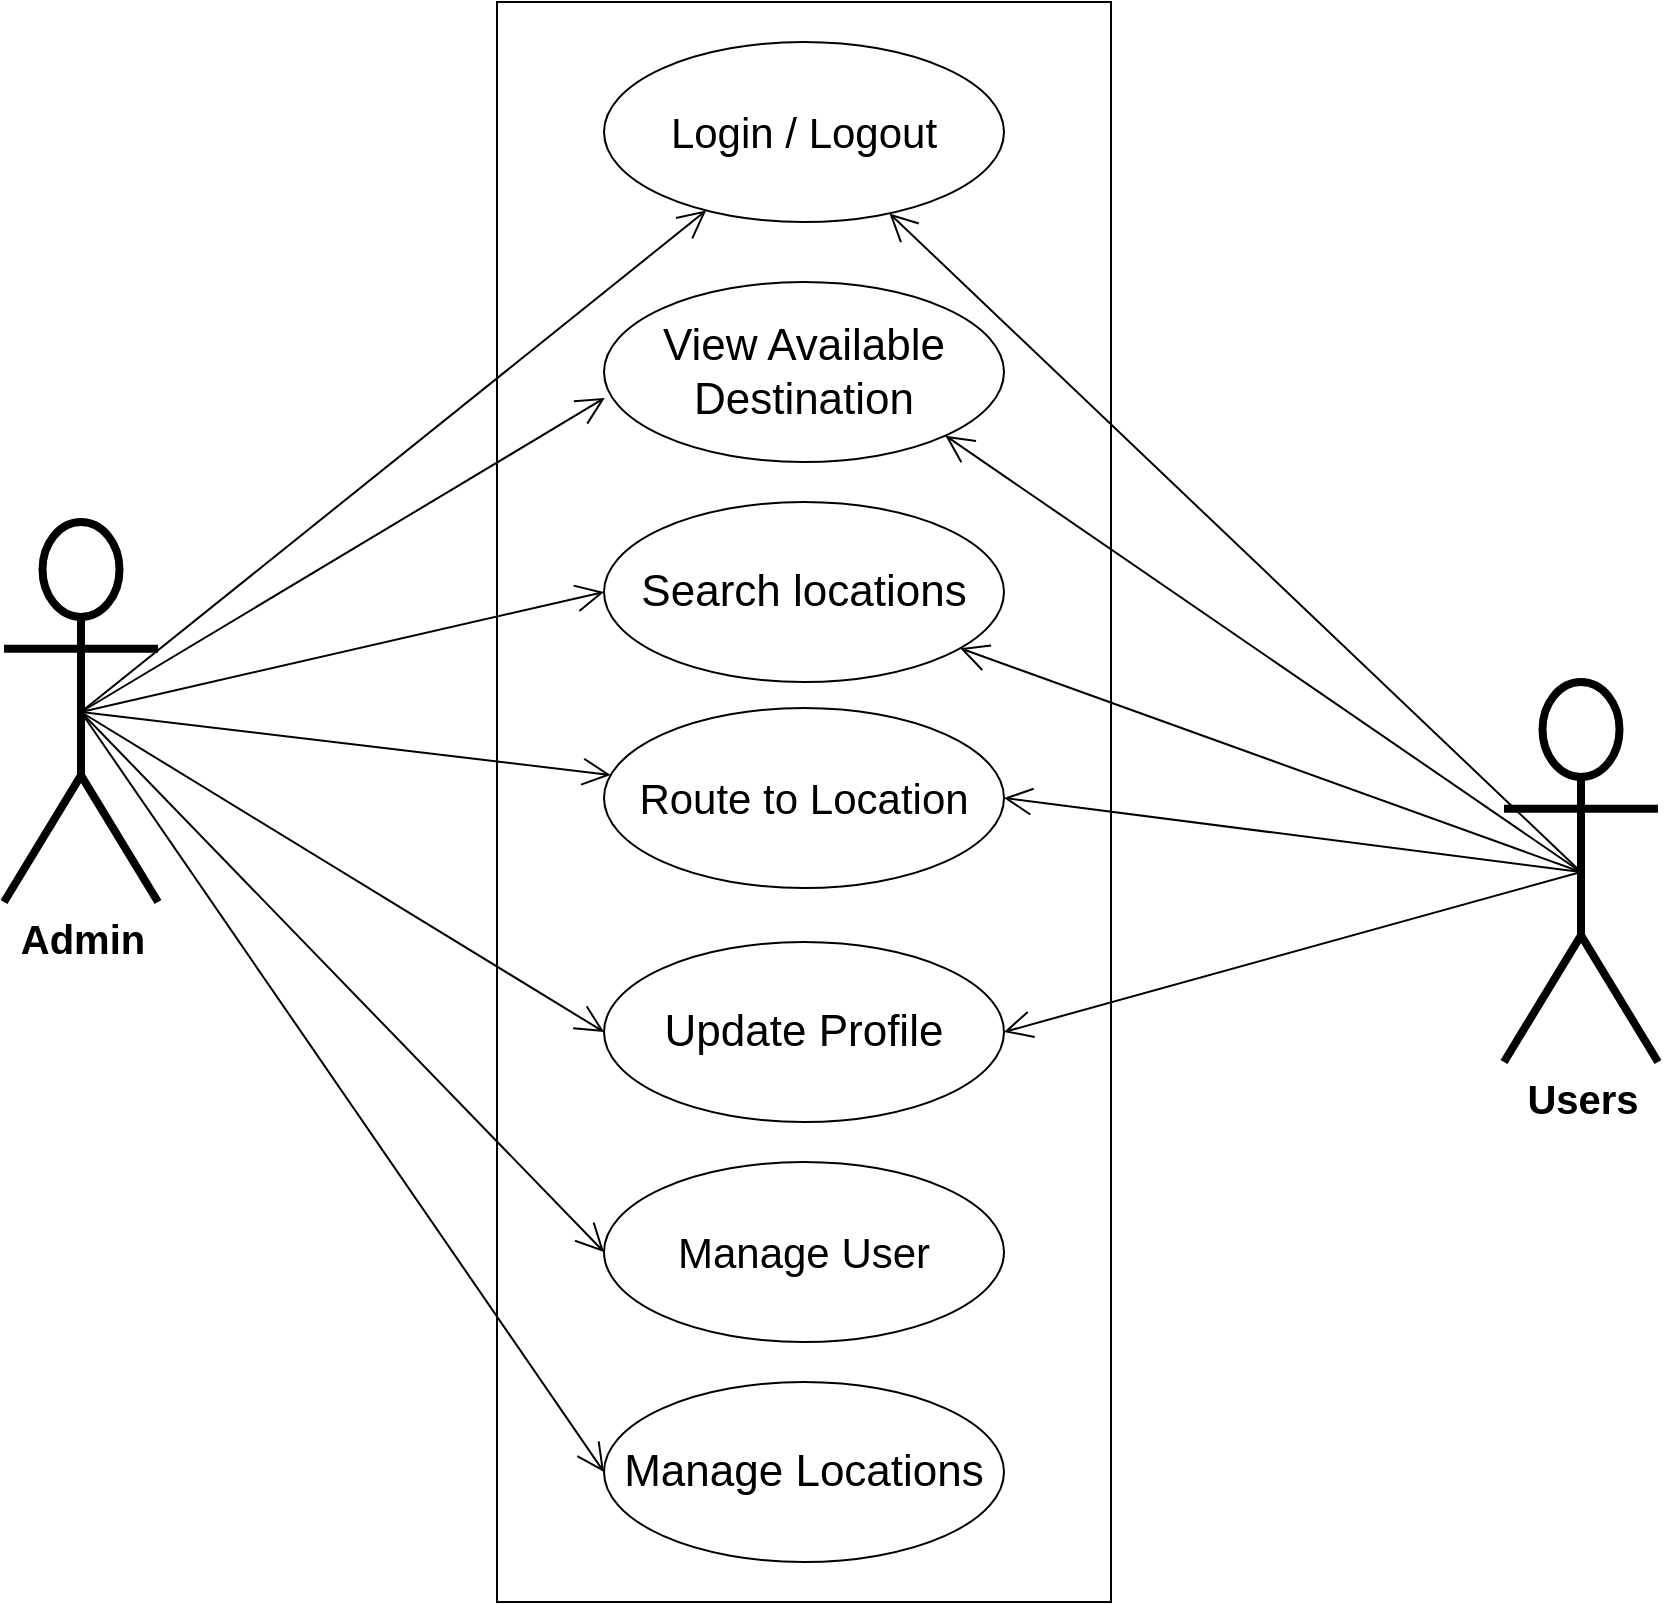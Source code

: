 <mxfile version="13.9.9" type="device" pages="2"><diagram name="Page-1" id="e7e014a7-5840-1c2e-5031-d8a46d1fe8dd"><mxGraphModel dx="3091" dy="2430" grid="1" gridSize="10" guides="1" tooltips="1" connect="1" arrows="1" fold="1" page="1" pageScale="1" pageWidth="1169" pageHeight="826" background="#ffffff" math="0" shadow="0" extFonts="Permanent Marker^https://fonts.googleapis.com/css?family=Permanent+Marker"><root><mxCell id="0"/><mxCell id="1" parent="0"/><mxCell id="Z_jNvDClnr_WPML_4qG5-42" value="" style="rounded=0;whiteSpace=wrap;html=1;" parent="1" vertex="1"><mxGeometry x="1546.5" y="20" width="307" height="800" as="geometry"/></mxCell><mxCell id="Z_jNvDClnr_WPML_4qG5-41" value="&lt;font size=&quot;1&quot;&gt;&lt;b style=&quot;font-size: 20px&quot;&gt;Admin&lt;/b&gt;&lt;/font&gt;" style="shape=umlActor;verticalLabelPosition=bottom;verticalAlign=top;html=1;strokeWidth=4;" parent="1" vertex="1"><mxGeometry x="1300" y="280" width="77" height="190" as="geometry"/></mxCell><mxCell id="Z_jNvDClnr_WPML_4qG5-43" value="&lt;font style=&quot;font-size: 21px&quot;&gt;Login / Logout&lt;/font&gt;" style="ellipse;whiteSpace=wrap;html=1;" parent="1" vertex="1"><mxGeometry x="1600" y="40" width="200" height="90" as="geometry"/></mxCell><mxCell id="Z_jNvDClnr_WPML_4qG5-47" value="&lt;font style=&quot;font-size: 21px&quot;&gt;Route to Location&lt;/font&gt;" style="ellipse;whiteSpace=wrap;html=1;" parent="1" vertex="1"><mxGeometry x="1600" y="373" width="200" height="90" as="geometry"/></mxCell><mxCell id="Z_jNvDClnr_WPML_4qG5-48" value="&lt;span style=&quot;font-size: 22px&quot;&gt;View Available&lt;br&gt;Destination&lt;/span&gt;" style="ellipse;whiteSpace=wrap;html=1;" parent="1" vertex="1"><mxGeometry x="1600" y="160" width="200" height="90" as="geometry"/></mxCell><mxCell id="Z_jNvDClnr_WPML_4qG5-53" value="" style="endArrow=open;endFill=1;endSize=12;html=1;exitX=0.5;exitY=0.5;exitDx=0;exitDy=0;exitPerimeter=0;" parent="1" source="Z_jNvDClnr_WPML_4qG5-41" target="Z_jNvDClnr_WPML_4qG5-43" edge="1"><mxGeometry width="160" relative="1" as="geometry"><mxPoint x="1590" y="400" as="sourcePoint"/><mxPoint x="1750" y="400" as="targetPoint"/></mxGeometry></mxCell><mxCell id="Z_jNvDClnr_WPML_4qG5-55" value="" style="endArrow=open;endFill=1;endSize=12;html=1;exitX=0.5;exitY=0.5;exitDx=0;exitDy=0;exitPerimeter=0;" parent="1" source="Z_jNvDClnr_WPML_4qG5-41" target="Z_jNvDClnr_WPML_4qG5-47" edge="1"><mxGeometry width="160" relative="1" as="geometry"><mxPoint x="1331.5" y="365" as="sourcePoint"/><mxPoint x="1653.712" y="152.194" as="targetPoint"/></mxGeometry></mxCell><mxCell id="Z_jNvDClnr_WPML_4qG5-57" value="" style="endArrow=open;endFill=1;endSize=12;html=1;entryX=0.002;entryY=0.644;entryDx=0;entryDy=0;entryPerimeter=0;exitX=0.5;exitY=0.5;exitDx=0;exitDy=0;exitPerimeter=0;" parent="1" source="Z_jNvDClnr_WPML_4qG5-41" target="Z_jNvDClnr_WPML_4qG5-48" edge="1"><mxGeometry width="160" relative="1" as="geometry"><mxPoint x="1320" y="360" as="sourcePoint"/><mxPoint x="1610.043" y="366.315" as="targetPoint"/></mxGeometry></mxCell><mxCell id="UVQzdfpX-JM1qRZY-P9x-2" value="&lt;span style=&quot;font-size: 22px&quot;&gt;Update Profile&lt;/span&gt;" style="ellipse;whiteSpace=wrap;html=1;" parent="1" vertex="1"><mxGeometry x="1600" y="490" width="200" height="90" as="geometry"/></mxCell><mxCell id="UVQzdfpX-JM1qRZY-P9x-4" value="" style="endArrow=open;endFill=1;endSize=12;html=1;exitX=0.5;exitY=0.5;exitDx=0;exitDy=0;exitPerimeter=0;entryX=0;entryY=0.5;entryDx=0;entryDy=0;" parent="1" source="Z_jNvDClnr_WPML_4qG5-41" target="UVQzdfpX-JM1qRZY-P9x-2" edge="1"><mxGeometry width="160" relative="1" as="geometry"><mxPoint x="1330.0" y="370" as="sourcePoint"/><mxPoint x="1610.031" y="366.127" as="targetPoint"/></mxGeometry></mxCell><mxCell id="UVQzdfpX-JM1qRZY-P9x-5" value="&lt;span style=&quot;font-size: 22px&quot;&gt;Search locations&lt;/span&gt;" style="ellipse;whiteSpace=wrap;html=1;" parent="1" vertex="1"><mxGeometry x="1600" y="270" width="200" height="90" as="geometry"/></mxCell><mxCell id="wrz7oX2Cb9r8zm1bBXaS-1" value="&lt;span style=&quot;font-size: 20px&quot;&gt;&lt;b&gt;Users&lt;/b&gt;&lt;/span&gt;" style="shape=umlActor;verticalLabelPosition=bottom;verticalAlign=top;html=1;strokeWidth=4;" parent="1" vertex="1"><mxGeometry x="2050" y="360" width="77" height="190" as="geometry"/></mxCell><mxCell id="wrz7oX2Cb9r8zm1bBXaS-2" value="" style="endArrow=open;endFill=1;endSize=12;html=1;exitX=0.5;exitY=0.5;exitDx=0;exitDy=0;exitPerimeter=0;" parent="1" source="wrz7oX2Cb9r8zm1bBXaS-1" target="Z_jNvDClnr_WPML_4qG5-43" edge="1"><mxGeometry width="160" relative="1" as="geometry"><mxPoint x="2008.5" y="215.0" as="sourcePoint"/><mxPoint x="1784.48" y="125.028" as="targetPoint"/></mxGeometry></mxCell><mxCell id="wrz7oX2Cb9r8zm1bBXaS-5" value="" style="endArrow=open;endFill=1;endSize=12;html=1;entryX=1;entryY=0.5;entryDx=0;entryDy=0;exitX=0.5;exitY=0.5;exitDx=0;exitDy=0;exitPerimeter=0;" parent="1" source="wrz7oX2Cb9r8zm1bBXaS-1" target="UVQzdfpX-JM1qRZY-P9x-2" edge="1"><mxGeometry width="160" relative="1" as="geometry"><mxPoint x="2008.5" y="215.0" as="sourcePoint"/><mxPoint x="1808.8" y="636.81" as="targetPoint"/></mxGeometry></mxCell><mxCell id="wrz7oX2Cb9r8zm1bBXaS-6" value="" style="endArrow=open;endFill=1;endSize=12;html=1;exitX=0.5;exitY=0.5;exitDx=0;exitDy=0;exitPerimeter=0;entryX=1;entryY=0.5;entryDx=0;entryDy=0;" parent="1" source="wrz7oX2Cb9r8zm1bBXaS-1" target="Z_jNvDClnr_WPML_4qG5-47" edge="1"><mxGeometry width="160" relative="1" as="geometry"><mxPoint x="2098.5" y="465" as="sourcePoint"/><mxPoint x="1752.753" y="135.68" as="targetPoint"/></mxGeometry></mxCell><mxCell id="btGWkqNG8E2FlGJz30Jr-1" value="&lt;span style=&quot;font-size: 21px&quot;&gt;Manage User&lt;/span&gt;" style="ellipse;whiteSpace=wrap;html=1;" parent="1" vertex="1"><mxGeometry x="1600" y="600" width="200" height="90" as="geometry"/></mxCell><mxCell id="btGWkqNG8E2FlGJz30Jr-2" value="&lt;span style=&quot;font-size: 22px&quot;&gt;Manage Locations&lt;/span&gt;" style="ellipse;whiteSpace=wrap;html=1;" parent="1" vertex="1"><mxGeometry x="1600" y="710" width="200" height="90" as="geometry"/></mxCell><mxCell id="btGWkqNG8E2FlGJz30Jr-3" value="" style="endArrow=open;endFill=1;endSize=12;html=1;exitX=0.5;exitY=0.5;exitDx=0;exitDy=0;exitPerimeter=0;entryX=0;entryY=0.5;entryDx=0;entryDy=0;" parent="1" source="Z_jNvDClnr_WPML_4qG5-41" target="btGWkqNG8E2FlGJz30Jr-1" edge="1"><mxGeometry width="160" relative="1" as="geometry"><mxPoint x="1348.5" y="385" as="sourcePoint"/><mxPoint x="1610" y="645" as="targetPoint"/></mxGeometry></mxCell><mxCell id="btGWkqNG8E2FlGJz30Jr-4" value="" style="endArrow=open;endFill=1;endSize=12;html=1;entryX=0;entryY=0.5;entryDx=0;entryDy=0;exitX=0.5;exitY=0.5;exitDx=0;exitDy=0;exitPerimeter=0;" parent="1" source="Z_jNvDClnr_WPML_4qG5-41" target="btGWkqNG8E2FlGJz30Jr-2" edge="1"><mxGeometry width="160" relative="1" as="geometry"><mxPoint x="1280" y="700" as="sourcePoint"/><mxPoint x="1610" y="735" as="targetPoint"/></mxGeometry></mxCell><mxCell id="18A8PkZt3DmCP_QzHqzs-1" value="" style="endArrow=open;endFill=1;endSize=12;html=1;exitX=0.5;exitY=0.5;exitDx=0;exitDy=0;exitPerimeter=0;" parent="1" source="wrz7oX2Cb9r8zm1bBXaS-1" target="UVQzdfpX-JM1qRZY-P9x-5" edge="1"><mxGeometry width="160" relative="1" as="geometry"><mxPoint x="2150" y="280" as="sourcePoint"/><mxPoint x="1752.706" y="135.69" as="targetPoint"/></mxGeometry></mxCell><mxCell id="18A8PkZt3DmCP_QzHqzs-2" value="" style="endArrow=open;endFill=1;endSize=12;html=1;entryX=1;entryY=1;entryDx=0;entryDy=0;exitX=0.5;exitY=0.5;exitDx=0;exitDy=0;exitPerimeter=0;" parent="1" source="wrz7oX2Cb9r8zm1bBXaS-1" target="Z_jNvDClnr_WPML_4qG5-48" edge="1"><mxGeometry width="160" relative="1" as="geometry"><mxPoint x="2070" y="210" as="sourcePoint"/><mxPoint x="1788.043" y="353.136" as="targetPoint"/></mxGeometry></mxCell><mxCell id="18A8PkZt3DmCP_QzHqzs-3" value="" style="endArrow=open;endFill=1;endSize=12;html=1;entryX=0;entryY=0.5;entryDx=0;entryDy=0;exitX=0.5;exitY=0.5;exitDx=0;exitDy=0;exitPerimeter=0;" parent="1" source="Z_jNvDClnr_WPML_4qG5-41" target="UVQzdfpX-JM1qRZY-P9x-5" edge="1"><mxGeometry width="160" relative="1" as="geometry"><mxPoint x="1348.5" y="385" as="sourcePoint"/><mxPoint x="1610.4" y="227.96" as="targetPoint"/></mxGeometry></mxCell></root></mxGraphModel></diagram><diagram id="nrK8GckwqfQqlCGisZRf" name="Page-2"><mxGraphModel dx="2" dy="486" grid="1" gridSize="10" guides="1" tooltips="1" connect="1" arrows="1" fold="1" page="1" pageScale="1" pageWidth="850" pageHeight="1100" math="0" shadow="0"><root><mxCell id="OY9cwUYH-vZtEmdcehwS-0"/><mxCell id="OY9cwUYH-vZtEmdcehwS-1" parent="OY9cwUYH-vZtEmdcehwS-0"/><mxCell id="OY9cwUYH-vZtEmdcehwS-2" value="" style="rounded=0;whiteSpace=wrap;html=1;" vertex="1" parent="OY9cwUYH-vZtEmdcehwS-1"><mxGeometry x="1546.5" y="20" width="307" height="770" as="geometry"/></mxCell><mxCell id="OY9cwUYH-vZtEmdcehwS-3" value="&lt;font size=&quot;1&quot;&gt;&lt;b style=&quot;font-size: 20px&quot;&gt;Admin&lt;/b&gt;&lt;/font&gt;" style="shape=umlActor;verticalLabelPosition=bottom;verticalAlign=top;html=1;strokeWidth=4;" vertex="1" parent="OY9cwUYH-vZtEmdcehwS-1"><mxGeometry x="1300" y="280" width="77" height="190" as="geometry"/></mxCell><mxCell id="OY9cwUYH-vZtEmdcehwS-4" value="&lt;font style=&quot;font-size: 21px&quot;&gt;Login / Logout&lt;/font&gt;" style="ellipse;whiteSpace=wrap;html=1;" vertex="1" parent="OY9cwUYH-vZtEmdcehwS-1"><mxGeometry x="1600" y="40" width="200" height="90" as="geometry"/></mxCell><mxCell id="OY9cwUYH-vZtEmdcehwS-5" value="&lt;font style=&quot;font-size: 21px&quot;&gt;Approve Request&lt;/font&gt;" style="ellipse;whiteSpace=wrap;html=1;" vertex="1" parent="OY9cwUYH-vZtEmdcehwS-1"><mxGeometry x="1600" y="470" width="200" height="90" as="geometry"/></mxCell><mxCell id="OY9cwUYH-vZtEmdcehwS-6" value="&lt;span style=&quot;font-size: 22px&quot;&gt;View Mechanic&lt;br&gt;Details&lt;br&gt;&lt;/span&gt;" style="ellipse;whiteSpace=wrap;html=1;" vertex="1" parent="OY9cwUYH-vZtEmdcehwS-1"><mxGeometry x="1600" y="160" width="200" height="90" as="geometry"/></mxCell><mxCell id="OY9cwUYH-vZtEmdcehwS-7" value="" style="endArrow=open;endFill=1;endSize=12;html=1;exitX=0.5;exitY=0.5;exitDx=0;exitDy=0;exitPerimeter=0;" edge="1" parent="OY9cwUYH-vZtEmdcehwS-1" source="OY9cwUYH-vZtEmdcehwS-3" target="OY9cwUYH-vZtEmdcehwS-4"><mxGeometry width="160" relative="1" as="geometry"><mxPoint x="1590" y="400" as="sourcePoint"/><mxPoint x="1750" y="400" as="targetPoint"/></mxGeometry></mxCell><mxCell id="OY9cwUYH-vZtEmdcehwS-10" value="&lt;span style=&quot;font-size: 22px&quot;&gt;Update Shop Details&lt;/span&gt;" style="ellipse;whiteSpace=wrap;html=1;" vertex="1" parent="OY9cwUYH-vZtEmdcehwS-1"><mxGeometry x="1600" y="580" width="200" height="90" as="geometry"/></mxCell><mxCell id="OY9cwUYH-vZtEmdcehwS-12" value="&lt;span style=&quot;font-size: 22px&quot;&gt;Update Profile&lt;/span&gt;" style="ellipse;whiteSpace=wrap;html=1;" vertex="1" parent="OY9cwUYH-vZtEmdcehwS-1"><mxGeometry x="1600" y="270" width="200" height="90" as="geometry"/></mxCell><mxCell id="OY9cwUYH-vZtEmdcehwS-13" value="&lt;span style=&quot;font-size: 20px&quot;&gt;&lt;b&gt;Mechanic&lt;/b&gt;&lt;/span&gt;" style="shape=umlActor;verticalLabelPosition=bottom;verticalAlign=top;html=1;strokeWidth=4;" vertex="1" parent="OY9cwUYH-vZtEmdcehwS-1"><mxGeometry x="2050" y="360" width="77" height="190" as="geometry"/></mxCell><mxCell id="OY9cwUYH-vZtEmdcehwS-14" value="" style="endArrow=open;endFill=1;endSize=12;html=1;exitX=0.5;exitY=0.5;exitDx=0;exitDy=0;exitPerimeter=0;" edge="1" parent="OY9cwUYH-vZtEmdcehwS-1" source="OY9cwUYH-vZtEmdcehwS-13" target="OY9cwUYH-vZtEmdcehwS-4"><mxGeometry width="160" relative="1" as="geometry"><mxPoint x="2008.5" y="215.0" as="sourcePoint"/><mxPoint x="1784.48" y="125.028" as="targetPoint"/></mxGeometry></mxCell><mxCell id="OY9cwUYH-vZtEmdcehwS-15" value="" style="endArrow=open;endFill=1;endSize=12;html=1;entryX=1;entryY=0.5;entryDx=0;entryDy=0;exitX=0.5;exitY=0.5;exitDx=0;exitDy=0;exitPerimeter=0;" edge="1" parent="OY9cwUYH-vZtEmdcehwS-1" source="OY9cwUYH-vZtEmdcehwS-13" target="OY9cwUYH-vZtEmdcehwS-10"><mxGeometry width="160" relative="1" as="geometry"><mxPoint x="2008.5" y="215.0" as="sourcePoint"/><mxPoint x="1808.8" y="636.81" as="targetPoint"/></mxGeometry></mxCell><mxCell id="OY9cwUYH-vZtEmdcehwS-16" value="" style="endArrow=open;endFill=1;endSize=12;html=1;exitX=0.5;exitY=0.5;exitDx=0;exitDy=0;exitPerimeter=0;entryX=1;entryY=0.5;entryDx=0;entryDy=0;" edge="1" parent="OY9cwUYH-vZtEmdcehwS-1" source="OY9cwUYH-vZtEmdcehwS-13" target="OY9cwUYH-vZtEmdcehwS-5"><mxGeometry width="160" relative="1" as="geometry"><mxPoint x="2098.5" y="465" as="sourcePoint"/><mxPoint x="1752.753" y="135.68" as="targetPoint"/></mxGeometry></mxCell><mxCell id="OY9cwUYH-vZtEmdcehwS-17" value="&lt;span style=&quot;font-size: 21px&quot;&gt;Manage System&lt;br&gt;User&lt;/span&gt;" style="ellipse;whiteSpace=wrap;html=1;" vertex="1" parent="OY9cwUYH-vZtEmdcehwS-1"><mxGeometry x="1600" y="690" width="200" height="90" as="geometry"/></mxCell><mxCell id="OY9cwUYH-vZtEmdcehwS-19" value="" style="endArrow=open;endFill=1;endSize=12;html=1;exitX=0.5;exitY=0.5;exitDx=0;exitDy=0;exitPerimeter=0;entryX=0;entryY=0.5;entryDx=0;entryDy=0;" edge="1" parent="OY9cwUYH-vZtEmdcehwS-1" source="OY9cwUYH-vZtEmdcehwS-3" target="OY9cwUYH-vZtEmdcehwS-17"><mxGeometry width="160" relative="1" as="geometry"><mxPoint x="1348.5" y="385" as="sourcePoint"/><mxPoint x="1610" y="645" as="targetPoint"/></mxGeometry></mxCell><mxCell id="OY9cwUYH-vZtEmdcehwS-24" value="&lt;span style=&quot;font-size: 20px&quot;&gt;&lt;b&gt;Driver&lt;/b&gt;&lt;/span&gt;" style="shape=umlActor;verticalLabelPosition=bottom;verticalAlign=top;html=1;strokeWidth=4;" vertex="1" parent="OY9cwUYH-vZtEmdcehwS-1"><mxGeometry x="2050" y="70" width="77" height="190" as="geometry"/></mxCell><mxCell id="OY9cwUYH-vZtEmdcehwS-27" value="" style="endArrow=open;endFill=1;endSize=12;html=1;exitX=0.5;exitY=0.5;exitDx=0;exitDy=0;exitPerimeter=0;entryX=1;entryY=0.5;entryDx=0;entryDy=0;" edge="1" parent="OY9cwUYH-vZtEmdcehwS-1" source="OY9cwUYH-vZtEmdcehwS-24" target="OY9cwUYH-vZtEmdcehwS-4"><mxGeometry width="160" relative="1" as="geometry"><mxPoint x="2098.5" y="465" as="sourcePoint"/><mxPoint x="1752.676" y="135.696" as="targetPoint"/></mxGeometry></mxCell><mxCell id="OY9cwUYH-vZtEmdcehwS-28" value="" style="endArrow=open;endFill=1;endSize=12;html=1;exitX=0.5;exitY=0.5;exitDx=0;exitDy=0;exitPerimeter=0;entryX=1;entryY=0.5;entryDx=0;entryDy=0;" edge="1" parent="OY9cwUYH-vZtEmdcehwS-1" source="OY9cwUYH-vZtEmdcehwS-24" target="OY9cwUYH-vZtEmdcehwS-6"><mxGeometry width="160" relative="1" as="geometry"><mxPoint x="2098.5" y="175" as="sourcePoint"/><mxPoint x="1810" y="95" as="targetPoint"/></mxGeometry></mxCell><mxCell id="OY9cwUYH-vZtEmdcehwS-29" value="&lt;span style=&quot;font-size: 22px&quot;&gt;Request Mechanic&lt;/span&gt;" style="ellipse;whiteSpace=wrap;html=1;" vertex="1" parent="OY9cwUYH-vZtEmdcehwS-1"><mxGeometry x="1600" y="370" width="200" height="90" as="geometry"/></mxCell><mxCell id="OY9cwUYH-vZtEmdcehwS-30" value="" style="endArrow=open;endFill=1;endSize=12;html=1;exitX=0.5;exitY=0.5;exitDx=0;exitDy=0;exitPerimeter=0;entryX=1;entryY=0.5;entryDx=0;entryDy=0;" edge="1" parent="OY9cwUYH-vZtEmdcehwS-1" source="OY9cwUYH-vZtEmdcehwS-24" target="OY9cwUYH-vZtEmdcehwS-12"><mxGeometry width="160" relative="1" as="geometry"><mxPoint x="2098.5" y="175" as="sourcePoint"/><mxPoint x="1810" y="215" as="targetPoint"/></mxGeometry></mxCell><mxCell id="OY9cwUYH-vZtEmdcehwS-31" value="" style="endArrow=open;endFill=1;endSize=12;html=1;exitX=0.5;exitY=0.5;exitDx=0;exitDy=0;exitPerimeter=0;entryX=1;entryY=0.5;entryDx=0;entryDy=0;" edge="1" parent="OY9cwUYH-vZtEmdcehwS-1" source="OY9cwUYH-vZtEmdcehwS-24" target="OY9cwUYH-vZtEmdcehwS-29"><mxGeometry width="160" relative="1" as="geometry"><mxPoint x="2098.5" y="175" as="sourcePoint"/><mxPoint x="1810" y="325" as="targetPoint"/></mxGeometry></mxCell></root></mxGraphModel></diagram></mxfile>